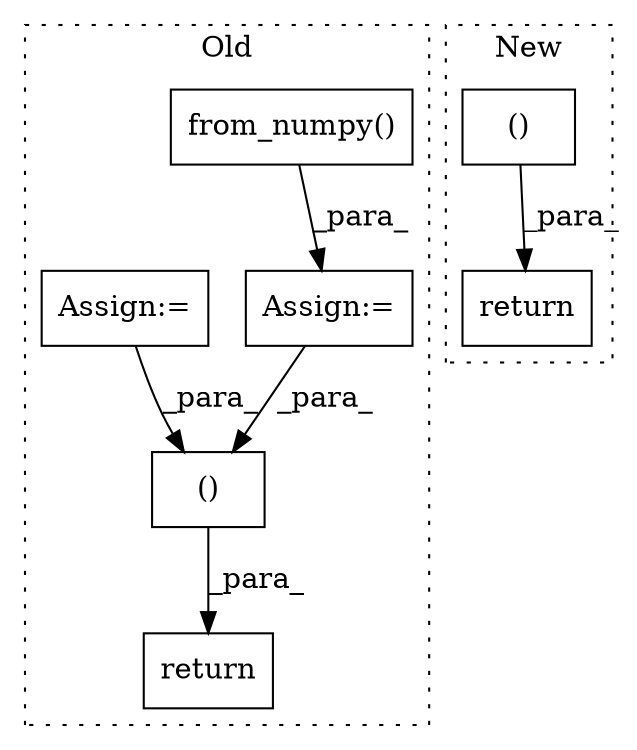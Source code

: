digraph G {
subgraph cluster0 {
1 [label="from_numpy()" a="75" s="7638,7658" l="14,1" shape="box"];
3 [label="Assign:=" a="68" s="7635" l="3" shape="box"];
4 [label="return" a="93" s="7683" l="7" shape="box"];
6 [label="()" a="54" s="7697" l="26" shape="box"];
7 [label="Assign:=" a="68" s="7042" l="3" shape="box"];
label = "Old";
style="dotted";
}
subgraph cluster1 {
2 [label="()" a="54" s="6018" l="0" shape="box"];
5 [label="return" a="93" s="6002" l="7" shape="box"];
label = "New";
style="dotted";
}
1 -> 3 [label="_para_"];
2 -> 5 [label="_para_"];
3 -> 6 [label="_para_"];
6 -> 4 [label="_para_"];
7 -> 6 [label="_para_"];
}